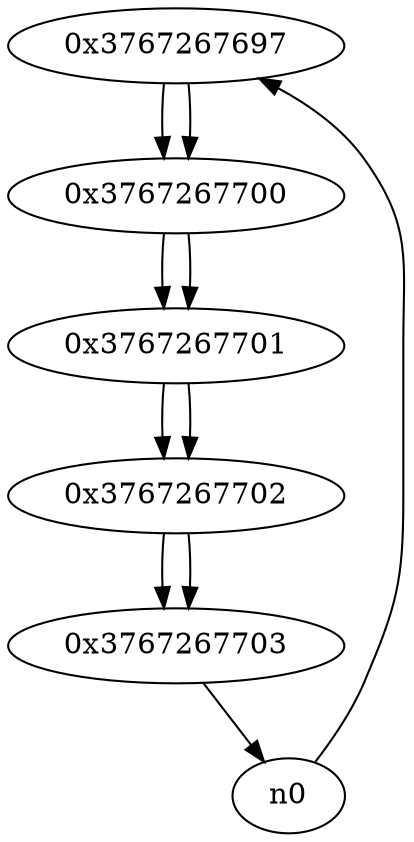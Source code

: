 digraph G{
/* nodes */
  n1 [label="0x3767267697"]
  n2 [label="0x3767267700"]
  n3 [label="0x3767267701"]
  n4 [label="0x3767267702"]
  n5 [label="0x3767267703"]
/* edges */
n1 -> n2;
n0 -> n1;
n2 -> n3;
n1 -> n2;
n3 -> n4;
n2 -> n3;
n4 -> n5;
n3 -> n4;
n5 -> n0;
n4 -> n5;
}

